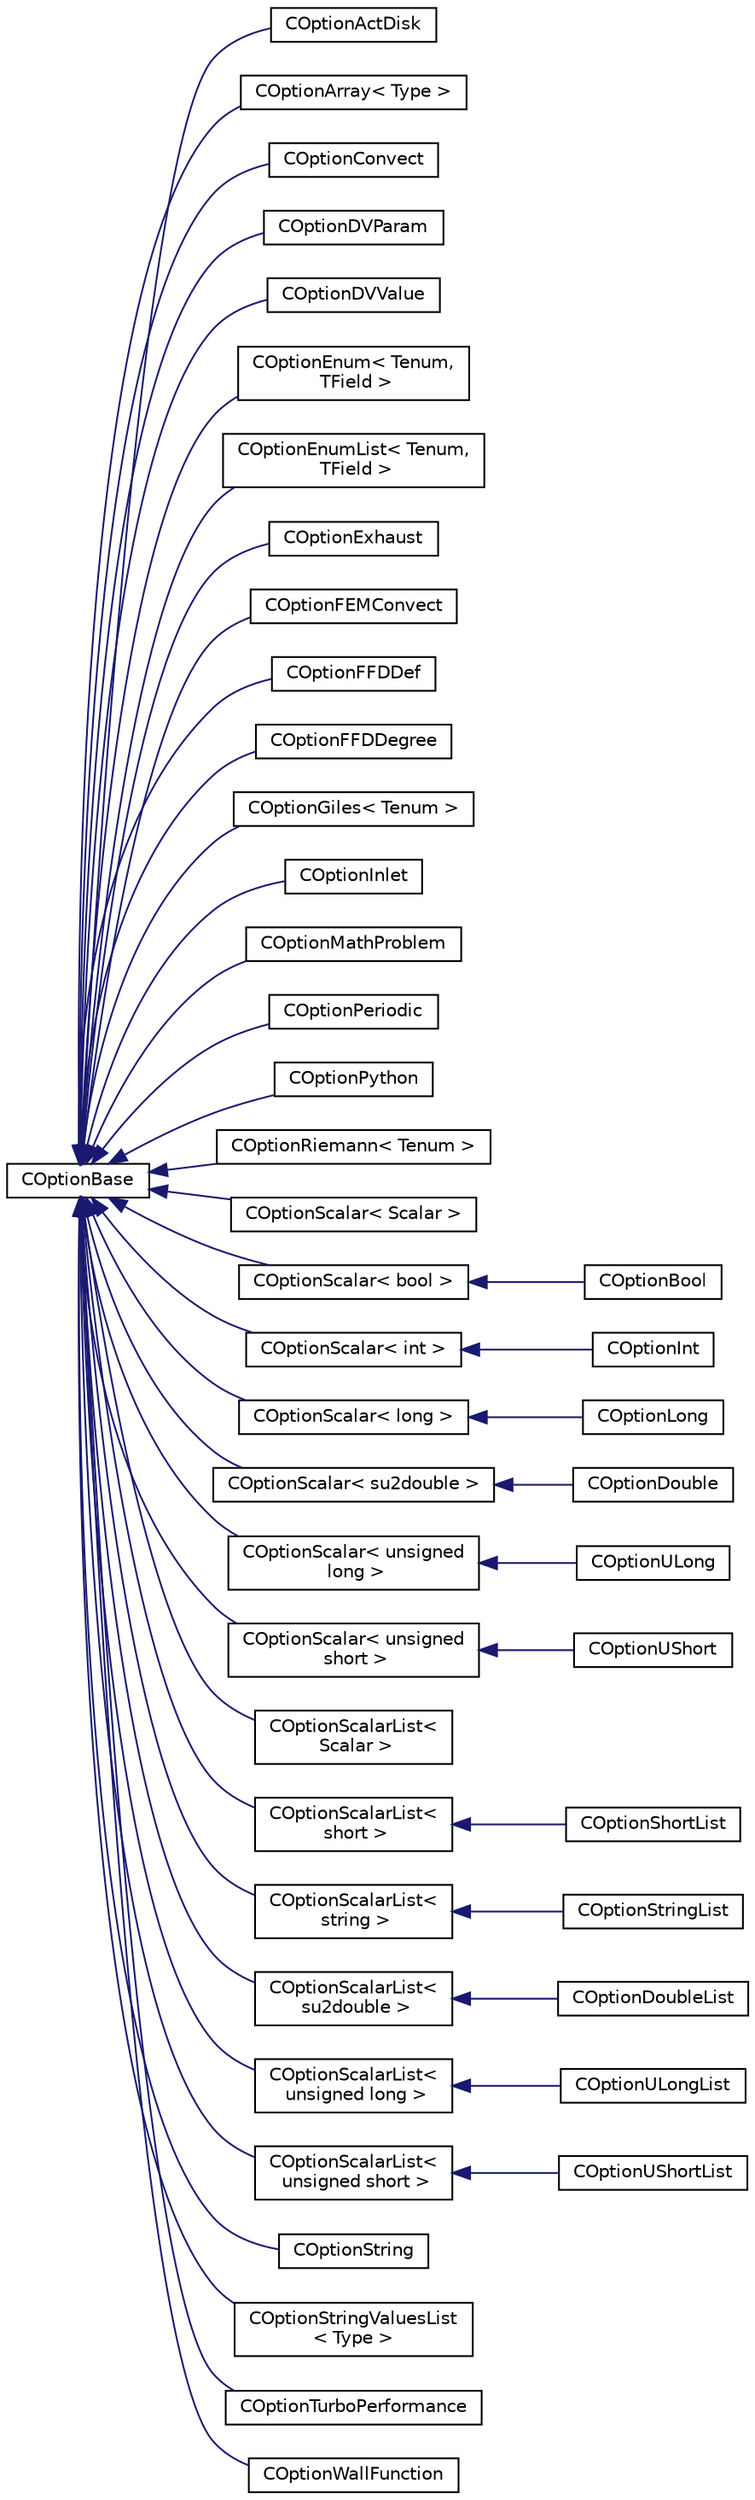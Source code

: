 digraph "Graphical Class Hierarchy"
{
 // LATEX_PDF_SIZE
  edge [fontname="Helvetica",fontsize="10",labelfontname="Helvetica",labelfontsize="10"];
  node [fontname="Helvetica",fontsize="10",shape=record];
  rankdir="LR";
  Node0 [label="COptionBase",height=0.2,width=0.4,color="black", fillcolor="white", style="filled",URL="$classCOptionBase.html",tooltip=" "];
  Node0 -> Node1 [dir="back",color="midnightblue",fontsize="10",style="solid",fontname="Helvetica"];
  Node1 [label="COptionActDisk",height=0.2,width=0.4,color="black", fillcolor="white", style="filled",URL="$classCOptionActDisk.html",tooltip=" "];
  Node0 -> Node2 [dir="back",color="midnightblue",fontsize="10",style="solid",fontname="Helvetica"];
  Node2 [label="COptionArray\< Type \>",height=0.2,width=0.4,color="black", fillcolor="white", style="filled",URL="$classCOptionArray.html",tooltip=" "];
  Node0 -> Node3 [dir="back",color="midnightblue",fontsize="10",style="solid",fontname="Helvetica"];
  Node3 [label="COptionConvect",height=0.2,width=0.4,color="black", fillcolor="white", style="filled",URL="$classCOptionConvect.html",tooltip=" "];
  Node0 -> Node4 [dir="back",color="midnightblue",fontsize="10",style="solid",fontname="Helvetica"];
  Node4 [label="COptionDVParam",height=0.2,width=0.4,color="black", fillcolor="white", style="filled",URL="$classCOptionDVParam.html",tooltip=" "];
  Node0 -> Node5 [dir="back",color="midnightblue",fontsize="10",style="solid",fontname="Helvetica"];
  Node5 [label="COptionDVValue",height=0.2,width=0.4,color="black", fillcolor="white", style="filled",URL="$classCOptionDVValue.html",tooltip=" "];
  Node0 -> Node6 [dir="back",color="midnightblue",fontsize="10",style="solid",fontname="Helvetica"];
  Node6 [label="COptionEnum\< Tenum,\l TField \>",height=0.2,width=0.4,color="black", fillcolor="white", style="filled",URL="$classCOptionEnum.html",tooltip=" "];
  Node0 -> Node7 [dir="back",color="midnightblue",fontsize="10",style="solid",fontname="Helvetica"];
  Node7 [label="COptionEnumList\< Tenum,\l TField \>",height=0.2,width=0.4,color="black", fillcolor="white", style="filled",URL="$classCOptionEnumList.html",tooltip=" "];
  Node0 -> Node8 [dir="back",color="midnightblue",fontsize="10",style="solid",fontname="Helvetica"];
  Node8 [label="COptionExhaust",height=0.2,width=0.4,color="black", fillcolor="white", style="filled",URL="$classCOptionExhaust.html",tooltip=" "];
  Node0 -> Node9 [dir="back",color="midnightblue",fontsize="10",style="solid",fontname="Helvetica"];
  Node9 [label="COptionFEMConvect",height=0.2,width=0.4,color="black", fillcolor="white", style="filled",URL="$classCOptionFEMConvect.html",tooltip=" "];
  Node0 -> Node10 [dir="back",color="midnightblue",fontsize="10",style="solid",fontname="Helvetica"];
  Node10 [label="COptionFFDDef",height=0.2,width=0.4,color="black", fillcolor="white", style="filled",URL="$classCOptionFFDDef.html",tooltip=" "];
  Node0 -> Node11 [dir="back",color="midnightblue",fontsize="10",style="solid",fontname="Helvetica"];
  Node11 [label="COptionFFDDegree",height=0.2,width=0.4,color="black", fillcolor="white", style="filled",URL="$classCOptionFFDDegree.html",tooltip=" "];
  Node0 -> Node12 [dir="back",color="midnightblue",fontsize="10",style="solid",fontname="Helvetica"];
  Node12 [label="COptionGiles\< Tenum \>",height=0.2,width=0.4,color="black", fillcolor="white", style="filled",URL="$classCOptionGiles.html",tooltip=" "];
  Node0 -> Node13 [dir="back",color="midnightblue",fontsize="10",style="solid",fontname="Helvetica"];
  Node13 [label="COptionInlet",height=0.2,width=0.4,color="black", fillcolor="white", style="filled",URL="$classCOptionInlet.html",tooltip=" "];
  Node0 -> Node14 [dir="back",color="midnightblue",fontsize="10",style="solid",fontname="Helvetica"];
  Node14 [label="COptionMathProblem",height=0.2,width=0.4,color="black", fillcolor="white", style="filled",URL="$classCOptionMathProblem.html",tooltip=" "];
  Node0 -> Node15 [dir="back",color="midnightblue",fontsize="10",style="solid",fontname="Helvetica"];
  Node15 [label="COptionPeriodic",height=0.2,width=0.4,color="black", fillcolor="white", style="filled",URL="$classCOptionPeriodic.html",tooltip=" "];
  Node0 -> Node16 [dir="back",color="midnightblue",fontsize="10",style="solid",fontname="Helvetica"];
  Node16 [label="COptionPython",height=0.2,width=0.4,color="black", fillcolor="white", style="filled",URL="$classCOptionPython.html",tooltip=" "];
  Node0 -> Node17 [dir="back",color="midnightblue",fontsize="10",style="solid",fontname="Helvetica"];
  Node17 [label="COptionRiemann\< Tenum \>",height=0.2,width=0.4,color="black", fillcolor="white", style="filled",URL="$classCOptionRiemann.html",tooltip=" "];
  Node0 -> Node18 [dir="back",color="midnightblue",fontsize="10",style="solid",fontname="Helvetica"];
  Node18 [label="COptionScalar\< Scalar \>",height=0.2,width=0.4,color="black", fillcolor="white", style="filled",URL="$classCOptionScalar.html",tooltip=" "];
  Node0 -> Node19 [dir="back",color="midnightblue",fontsize="10",style="solid",fontname="Helvetica"];
  Node19 [label="COptionScalar\< bool \>",height=0.2,width=0.4,color="black", fillcolor="white", style="filled",URL="$classCOptionScalar.html",tooltip=" "];
  Node19 -> Node20 [dir="back",color="midnightblue",fontsize="10",style="solid",fontname="Helvetica"];
  Node20 [label="COptionBool",height=0.2,width=0.4,color="black", fillcolor="white", style="filled",URL="$classCOptionBool.html",tooltip=" "];
  Node0 -> Node21 [dir="back",color="midnightblue",fontsize="10",style="solid",fontname="Helvetica"];
  Node21 [label="COptionScalar\< int \>",height=0.2,width=0.4,color="black", fillcolor="white", style="filled",URL="$classCOptionScalar.html",tooltip=" "];
  Node21 -> Node22 [dir="back",color="midnightblue",fontsize="10",style="solid",fontname="Helvetica"];
  Node22 [label="COptionInt",height=0.2,width=0.4,color="black", fillcolor="white", style="filled",URL="$classCOptionInt.html",tooltip=" "];
  Node0 -> Node23 [dir="back",color="midnightblue",fontsize="10",style="solid",fontname="Helvetica"];
  Node23 [label="COptionScalar\< long \>",height=0.2,width=0.4,color="black", fillcolor="white", style="filled",URL="$classCOptionScalar.html",tooltip=" "];
  Node23 -> Node24 [dir="back",color="midnightblue",fontsize="10",style="solid",fontname="Helvetica"];
  Node24 [label="COptionLong",height=0.2,width=0.4,color="black", fillcolor="white", style="filled",URL="$classCOptionLong.html",tooltip=" "];
  Node0 -> Node25 [dir="back",color="midnightblue",fontsize="10",style="solid",fontname="Helvetica"];
  Node25 [label="COptionScalar\< su2double \>",height=0.2,width=0.4,color="black", fillcolor="white", style="filled",URL="$classCOptionScalar.html",tooltip=" "];
  Node25 -> Node26 [dir="back",color="midnightblue",fontsize="10",style="solid",fontname="Helvetica"];
  Node26 [label="COptionDouble",height=0.2,width=0.4,color="black", fillcolor="white", style="filled",URL="$classCOptionDouble.html",tooltip=" "];
  Node0 -> Node27 [dir="back",color="midnightblue",fontsize="10",style="solid",fontname="Helvetica"];
  Node27 [label="COptionScalar\< unsigned\l long \>",height=0.2,width=0.4,color="black", fillcolor="white", style="filled",URL="$classCOptionScalar.html",tooltip=" "];
  Node27 -> Node28 [dir="back",color="midnightblue",fontsize="10",style="solid",fontname="Helvetica"];
  Node28 [label="COptionULong",height=0.2,width=0.4,color="black", fillcolor="white", style="filled",URL="$classCOptionULong.html",tooltip=" "];
  Node0 -> Node29 [dir="back",color="midnightblue",fontsize="10",style="solid",fontname="Helvetica"];
  Node29 [label="COptionScalar\< unsigned\l short \>",height=0.2,width=0.4,color="black", fillcolor="white", style="filled",URL="$classCOptionScalar.html",tooltip=" "];
  Node29 -> Node30 [dir="back",color="midnightblue",fontsize="10",style="solid",fontname="Helvetica"];
  Node30 [label="COptionUShort",height=0.2,width=0.4,color="black", fillcolor="white", style="filled",URL="$classCOptionUShort.html",tooltip=" "];
  Node0 -> Node31 [dir="back",color="midnightblue",fontsize="10",style="solid",fontname="Helvetica"];
  Node31 [label="COptionScalarList\<\l Scalar \>",height=0.2,width=0.4,color="black", fillcolor="white", style="filled",URL="$classCOptionScalarList.html",tooltip=" "];
  Node0 -> Node32 [dir="back",color="midnightblue",fontsize="10",style="solid",fontname="Helvetica"];
  Node32 [label="COptionScalarList\<\l short \>",height=0.2,width=0.4,color="black", fillcolor="white", style="filled",URL="$classCOptionScalarList.html",tooltip=" "];
  Node32 -> Node33 [dir="back",color="midnightblue",fontsize="10",style="solid",fontname="Helvetica"];
  Node33 [label="COptionShortList",height=0.2,width=0.4,color="black", fillcolor="white", style="filled",URL="$classCOptionShortList.html",tooltip=" "];
  Node0 -> Node34 [dir="back",color="midnightblue",fontsize="10",style="solid",fontname="Helvetica"];
  Node34 [label="COptionScalarList\<\l string \>",height=0.2,width=0.4,color="black", fillcolor="white", style="filled",URL="$classCOptionScalarList.html",tooltip=" "];
  Node34 -> Node35 [dir="back",color="midnightblue",fontsize="10",style="solid",fontname="Helvetica"];
  Node35 [label="COptionStringList",height=0.2,width=0.4,color="black", fillcolor="white", style="filled",URL="$classCOptionStringList.html",tooltip=" "];
  Node0 -> Node36 [dir="back",color="midnightblue",fontsize="10",style="solid",fontname="Helvetica"];
  Node36 [label="COptionScalarList\<\l su2double \>",height=0.2,width=0.4,color="black", fillcolor="white", style="filled",URL="$classCOptionScalarList.html",tooltip=" "];
  Node36 -> Node37 [dir="back",color="midnightblue",fontsize="10",style="solid",fontname="Helvetica"];
  Node37 [label="COptionDoubleList",height=0.2,width=0.4,color="black", fillcolor="white", style="filled",URL="$classCOptionDoubleList.html",tooltip=" "];
  Node0 -> Node38 [dir="back",color="midnightblue",fontsize="10",style="solid",fontname="Helvetica"];
  Node38 [label="COptionScalarList\<\l unsigned long \>",height=0.2,width=0.4,color="black", fillcolor="white", style="filled",URL="$classCOptionScalarList.html",tooltip=" "];
  Node38 -> Node39 [dir="back",color="midnightblue",fontsize="10",style="solid",fontname="Helvetica"];
  Node39 [label="COptionULongList",height=0.2,width=0.4,color="black", fillcolor="white", style="filled",URL="$classCOptionULongList.html",tooltip=" "];
  Node0 -> Node40 [dir="back",color="midnightblue",fontsize="10",style="solid",fontname="Helvetica"];
  Node40 [label="COptionScalarList\<\l unsigned short \>",height=0.2,width=0.4,color="black", fillcolor="white", style="filled",URL="$classCOptionScalarList.html",tooltip=" "];
  Node40 -> Node41 [dir="back",color="midnightblue",fontsize="10",style="solid",fontname="Helvetica"];
  Node41 [label="COptionUShortList",height=0.2,width=0.4,color="black", fillcolor="white", style="filled",URL="$classCOptionUShortList.html",tooltip=" "];
  Node0 -> Node42 [dir="back",color="midnightblue",fontsize="10",style="solid",fontname="Helvetica"];
  Node42 [label="COptionString",height=0.2,width=0.4,color="black", fillcolor="white", style="filled",URL="$classCOptionString.html",tooltip=" "];
  Node0 -> Node43 [dir="back",color="midnightblue",fontsize="10",style="solid",fontname="Helvetica"];
  Node43 [label="COptionStringValuesList\l\< Type \>",height=0.2,width=0.4,color="black", fillcolor="white", style="filled",URL="$classCOptionStringValuesList.html",tooltip=" "];
  Node0 -> Node44 [dir="back",color="midnightblue",fontsize="10",style="solid",fontname="Helvetica"];
  Node44 [label="COptionTurboPerformance",height=0.2,width=0.4,color="black", fillcolor="white", style="filled",URL="$classCOptionTurboPerformance.html",tooltip=" "];
  Node0 -> Node45 [dir="back",color="midnightblue",fontsize="10",style="solid",fontname="Helvetica"];
  Node45 [label="COptionWallFunction",height=0.2,width=0.4,color="black", fillcolor="white", style="filled",URL="$classCOptionWallFunction.html",tooltip=" "];
}
